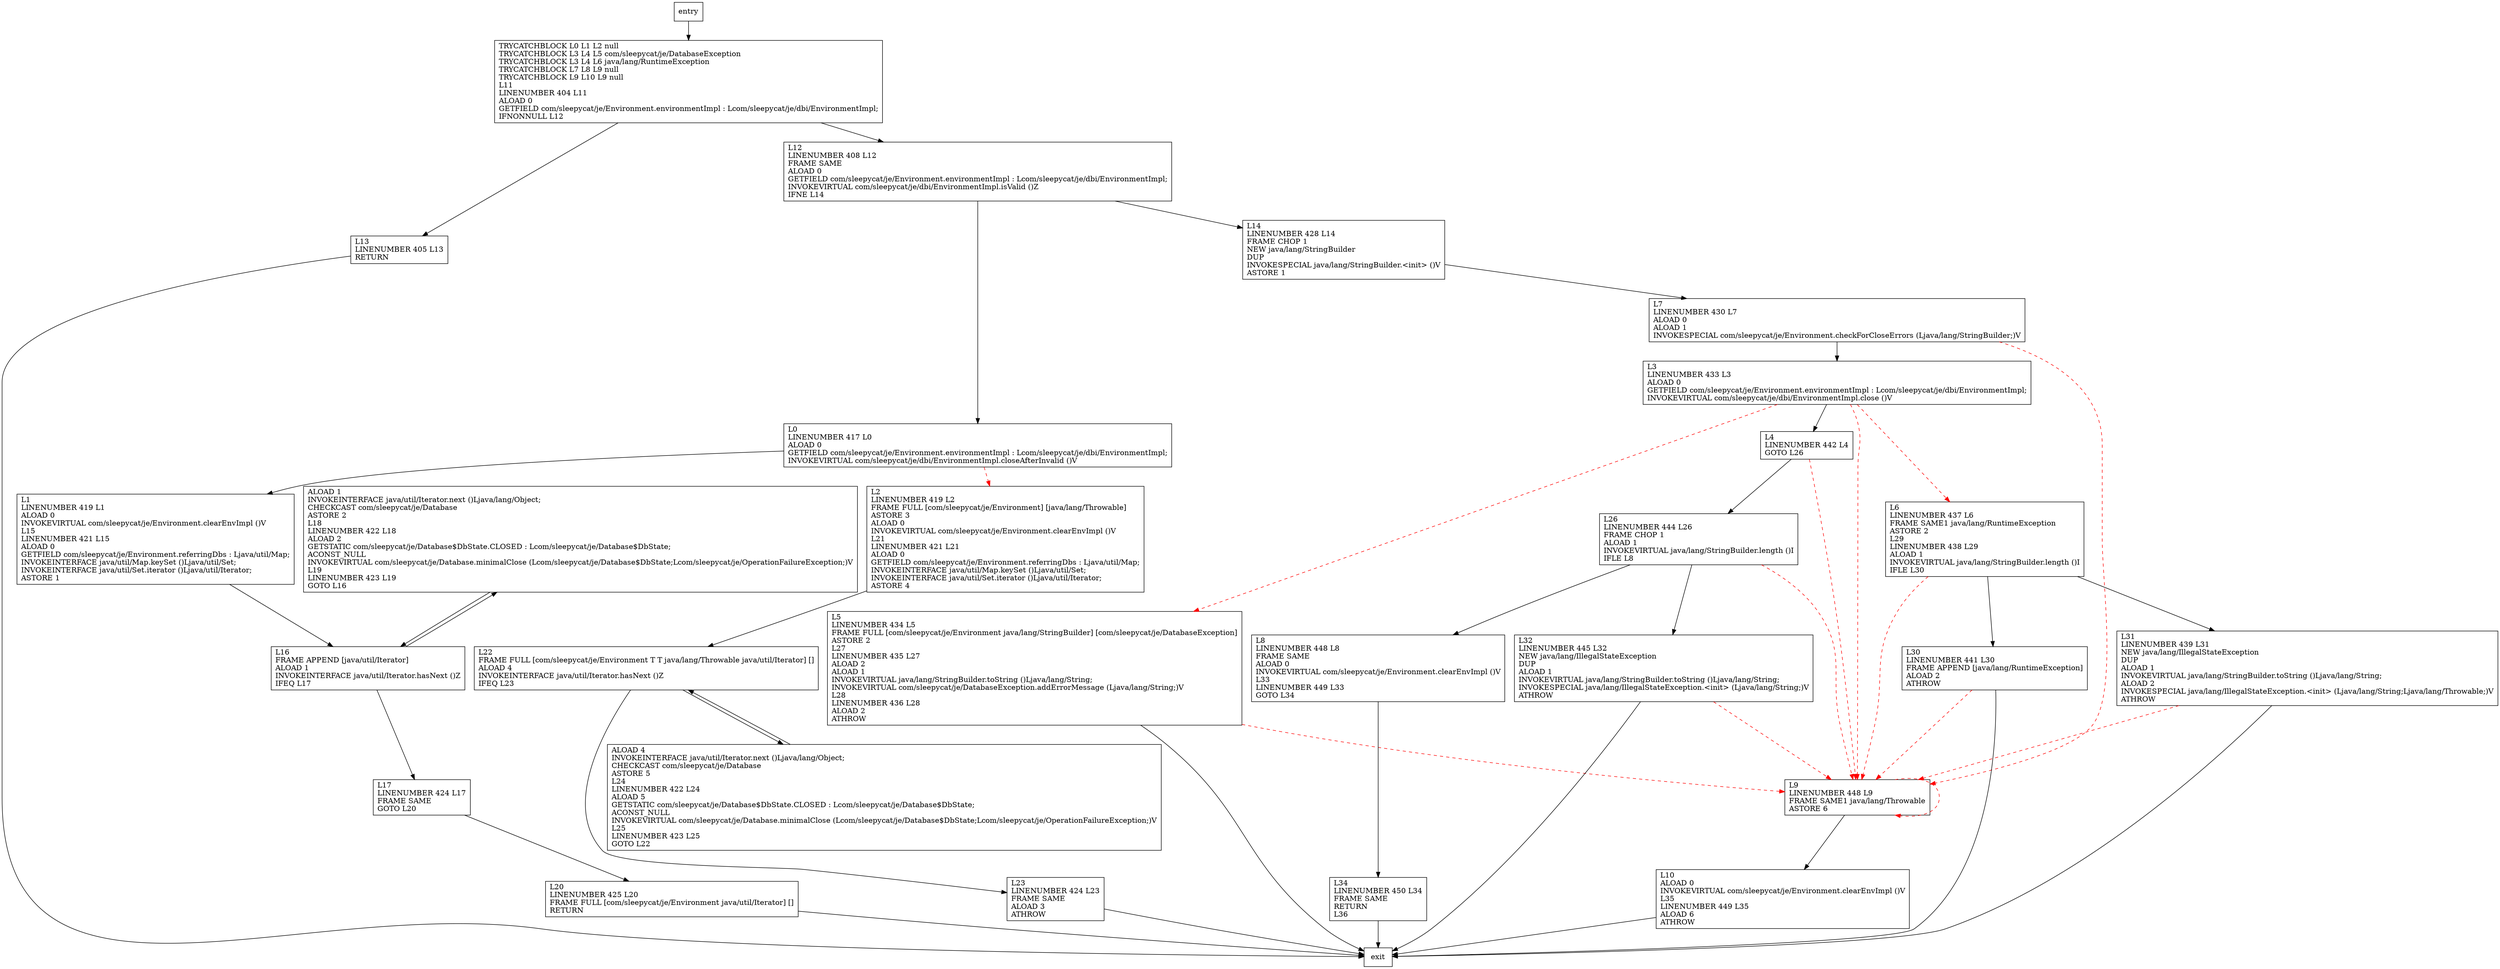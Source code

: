 digraph close {
node [shape=record];
1546859156 [label="ALOAD 1\lINVOKEINTERFACE java/util/Iterator.next ()Ljava/lang/Object;\lCHECKCAST com/sleepycat/je/Database\lASTORE 2\lL18\lLINENUMBER 422 L18\lALOAD 2\lGETSTATIC com/sleepycat/je/Database$DbState.CLOSED : Lcom/sleepycat/je/Database$DbState;\lACONST_NULL\lINVOKEVIRTUAL com/sleepycat/je/Database.minimalClose (Lcom/sleepycat/je/Database$DbState;Lcom/sleepycat/je/OperationFailureException;)V\lL19\lLINENUMBER 423 L19\lGOTO L16\l"];
1151576908 [label="L16\lFRAME APPEND [java/util/Iterator]\lALOAD 1\lINVOKEINTERFACE java/util/Iterator.hasNext ()Z\lIFEQ L17\l"];
691927166 [label="L26\lLINENUMBER 444 L26\lFRAME CHOP 1\lALOAD 1\lINVOKEVIRTUAL java/lang/StringBuilder.length ()I\lIFLE L8\l"];
1255959126 [label="L7\lLINENUMBER 430 L7\lALOAD 0\lALOAD 1\lINVOKESPECIAL com/sleepycat/je/Environment.checkForCloseErrors (Ljava/lang/StringBuilder;)V\l"];
1953959672 [label="L1\lLINENUMBER 419 L1\lALOAD 0\lINVOKEVIRTUAL com/sleepycat/je/Environment.clearEnvImpl ()V\lL15\lLINENUMBER 421 L15\lALOAD 0\lGETFIELD com/sleepycat/je/Environment.referringDbs : Ljava/util/Map;\lINVOKEINTERFACE java/util/Map.keySet ()Ljava/util/Set;\lINVOKEINTERFACE java/util/Set.iterator ()Ljava/util/Iterator;\lASTORE 1\l"];
73251111 [label="TRYCATCHBLOCK L0 L1 L2 null\lTRYCATCHBLOCK L3 L4 L5 com/sleepycat/je/DatabaseException\lTRYCATCHBLOCK L3 L4 L6 java/lang/RuntimeException\lTRYCATCHBLOCK L7 L8 L9 null\lTRYCATCHBLOCK L9 L10 L9 null\lL11\lLINENUMBER 404 L11\lALOAD 0\lGETFIELD com/sleepycat/je/Environment.environmentImpl : Lcom/sleepycat/je/dbi/EnvironmentImpl;\lIFNONNULL L12\l"];
1420180056 [label="L30\lLINENUMBER 441 L30\lFRAME APPEND [java/lang/RuntimeException]\lALOAD 2\lATHROW\l"];
1703711748 [label="L3\lLINENUMBER 433 L3\lALOAD 0\lGETFIELD com/sleepycat/je/Environment.environmentImpl : Lcom/sleepycat/je/dbi/EnvironmentImpl;\lINVOKEVIRTUAL com/sleepycat/je/dbi/EnvironmentImpl.close ()V\l"];
1209228750 [label="L13\lLINENUMBER 405 L13\lRETURN\l"];
130890859 [label="L4\lLINENUMBER 442 L4\lGOTO L26\l"];
218280277 [label="L12\lLINENUMBER 408 L12\lFRAME SAME\lALOAD 0\lGETFIELD com/sleepycat/je/Environment.environmentImpl : Lcom/sleepycat/je/dbi/EnvironmentImpl;\lINVOKEVIRTUAL com/sleepycat/je/dbi/EnvironmentImpl.isValid ()Z\lIFNE L14\l"];
245164529 [label="L17\lLINENUMBER 424 L17\lFRAME SAME\lGOTO L20\l"];
1274149784 [label="L6\lLINENUMBER 437 L6\lFRAME SAME1 java/lang/RuntimeException\lASTORE 2\lL29\lLINENUMBER 438 L29\lALOAD 1\lINVOKEVIRTUAL java/lang/StringBuilder.length ()I\lIFLE L30\l"];
1624042471 [label="L9\lLINENUMBER 448 L9\lFRAME SAME1 java/lang/Throwable\lASTORE 6\l"];
606466397 [label="L10\lALOAD 0\lINVOKEVIRTUAL com/sleepycat/je/Environment.clearEnvImpl ()V\lL35\lLINENUMBER 449 L35\lALOAD 6\lATHROW\l"];
217157692 [label="L2\lLINENUMBER 419 L2\lFRAME FULL [com/sleepycat/je/Environment] [java/lang/Throwable]\lASTORE 3\lALOAD 0\lINVOKEVIRTUAL com/sleepycat/je/Environment.clearEnvImpl ()V\lL21\lLINENUMBER 421 L21\lALOAD 0\lGETFIELD com/sleepycat/je/Environment.referringDbs : Ljava/util/Map;\lINVOKEINTERFACE java/util/Map.keySet ()Ljava/util/Set;\lINVOKEINTERFACE java/util/Set.iterator ()Ljava/util/Iterator;\lASTORE 4\l"];
543924640 [label="L22\lFRAME FULL [com/sleepycat/je/Environment T T java/lang/Throwable java/util/Iterator] []\lALOAD 4\lINVOKEINTERFACE java/util/Iterator.hasNext ()Z\lIFEQ L23\l"];
1695121579 [label="L23\lLINENUMBER 424 L23\lFRAME SAME\lALOAD 3\lATHROW\l"];
778643719 [label="L34\lLINENUMBER 450 L34\lFRAME SAME\lRETURN\lL36\l"];
676941657 [label="L0\lLINENUMBER 417 L0\lALOAD 0\lGETFIELD com/sleepycat/je/Environment.environmentImpl : Lcom/sleepycat/je/dbi/EnvironmentImpl;\lINVOKEVIRTUAL com/sleepycat/je/dbi/EnvironmentImpl.closeAfterInvalid ()V\l"];
2043382814 [label="L20\lLINENUMBER 425 L20\lFRAME FULL [com/sleepycat/je/Environment java/util/Iterator] []\lRETURN\l"];
204684954 [label="ALOAD 4\lINVOKEINTERFACE java/util/Iterator.next ()Ljava/lang/Object;\lCHECKCAST com/sleepycat/je/Database\lASTORE 5\lL24\lLINENUMBER 422 L24\lALOAD 5\lGETSTATIC com/sleepycat/je/Database$DbState.CLOSED : Lcom/sleepycat/je/Database$DbState;\lACONST_NULL\lINVOKEVIRTUAL com/sleepycat/je/Database.minimalClose (Lcom/sleepycat/je/Database$DbState;Lcom/sleepycat/je/OperationFailureException;)V\lL25\lLINENUMBER 423 L25\lGOTO L22\l"];
2105799871 [label="L31\lLINENUMBER 439 L31\lNEW java/lang/IllegalStateException\lDUP\lALOAD 1\lINVOKEVIRTUAL java/lang/StringBuilder.toString ()Ljava/lang/String;\lALOAD 2\lINVOKESPECIAL java/lang/IllegalStateException.\<init\> (Ljava/lang/String;Ljava/lang/Throwable;)V\lATHROW\l"];
1266807460 [label="L5\lLINENUMBER 434 L5\lFRAME FULL [com/sleepycat/je/Environment java/lang/StringBuilder] [com/sleepycat/je/DatabaseException]\lASTORE 2\lL27\lLINENUMBER 435 L27\lALOAD 2\lALOAD 1\lINVOKEVIRTUAL java/lang/StringBuilder.toString ()Ljava/lang/String;\lINVOKEVIRTUAL com/sleepycat/je/DatabaseException.addErrorMessage (Ljava/lang/String;)V\lL28\lLINENUMBER 436 L28\lALOAD 2\lATHROW\l"];
1334248696 [label="L14\lLINENUMBER 428 L14\lFRAME CHOP 1\lNEW java/lang/StringBuilder\lDUP\lINVOKESPECIAL java/lang/StringBuilder.\<init\> ()V\lASTORE 1\l"];
614213890 [label="L8\lLINENUMBER 448 L8\lFRAME SAME\lALOAD 0\lINVOKEVIRTUAL com/sleepycat/je/Environment.clearEnvImpl ()V\lL33\lLINENUMBER 449 L33\lGOTO L34\l"];
1750188667 [label="L32\lLINENUMBER 445 L32\lNEW java/lang/IllegalStateException\lDUP\lALOAD 1\lINVOKEVIRTUAL java/lang/StringBuilder.toString ()Ljava/lang/String;\lINVOKESPECIAL java/lang/IllegalStateException.\<init\> (Ljava/lang/String;)V\lATHROW\l"];
entry;
exit;
1546859156 -> 1151576908
1151576908 -> 1546859156
1151576908 -> 245164529
691927166 -> 614213890
691927166 -> 1624042471 [style=dashed, color=red]
691927166 -> 1750188667
1255959126 -> 1703711748
1255959126 -> 1624042471 [style=dashed, color=red]
1953959672 -> 1151576908
73251111 -> 1209228750
73251111 -> 218280277
1420180056 -> exit
1420180056 -> 1624042471 [style=dashed, color=red]
1703711748 -> 130890859
1703711748 -> 1266807460 [style=dashed, color=red]
1703711748 -> 1274149784 [style=dashed, color=red]
1703711748 -> 1624042471 [style=dashed, color=red]
1209228750 -> exit
130890859 -> 691927166
130890859 -> 1624042471 [style=dashed, color=red]
218280277 -> 1334248696
218280277 -> 676941657
245164529 -> 2043382814
1274149784 -> 2105799871
1274149784 -> 1420180056
1274149784 -> 1624042471 [style=dashed, color=red]
1624042471 -> 1624042471 [style=dashed, color=red]
1624042471 -> 606466397
606466397 -> exit
217157692 -> 543924640
543924640 -> 204684954
543924640 -> 1695121579
1695121579 -> exit
778643719 -> exit
676941657 -> 217157692 [style=dashed, color=red]
676941657 -> 1953959672
2043382814 -> exit
entry -> 73251111
204684954 -> 543924640
2105799871 -> exit
2105799871 -> 1624042471 [style=dashed, color=red]
1266807460 -> exit
1266807460 -> 1624042471 [style=dashed, color=red]
1334248696 -> 1255959126
614213890 -> 778643719
1750188667 -> exit
1750188667 -> 1624042471 [style=dashed, color=red]
}
